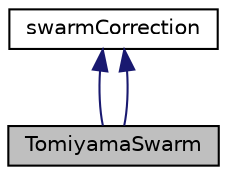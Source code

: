 digraph "TomiyamaSwarm"
{
  bgcolor="transparent";
  edge [fontname="Helvetica",fontsize="10",labelfontname="Helvetica",labelfontsize="10"];
  node [fontname="Helvetica",fontsize="10",shape=record];
  Node0 [label="TomiyamaSwarm",height=0.2,width=0.4,color="black", fillcolor="grey75", style="filled", fontcolor="black"];
  Node1 -> Node0 [dir="back",color="midnightblue",fontsize="10",style="solid",fontname="Helvetica"];
  Node1 [label="swarmCorrection",height=0.2,width=0.4,color="black",URL="$a02508.html"];
  Node1 -> Node0 [dir="back",color="midnightblue",fontsize="10",style="solid",fontname="Helvetica"];
}
